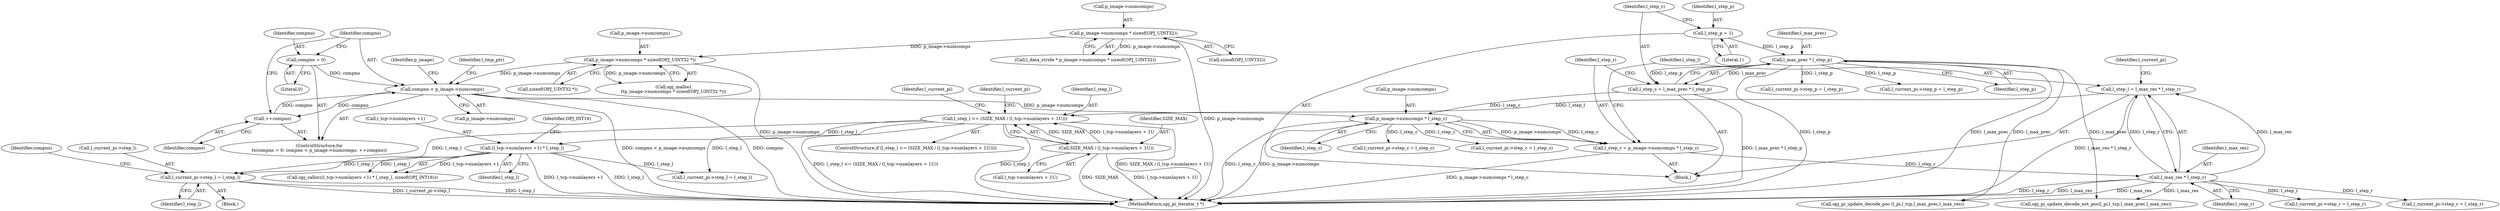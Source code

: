 digraph "0_openjpeg_c16bc057ba3f125051c9966cf1f5b68a05681de4@pointer" {
"1000583" [label="(Call,l_current_pi->step_l = l_step_l)"];
"1000340" [label="(Call,l_step_l <= (SIZE_MAX / (l_tcp->numlayers + 1U)))"];
"1000326" [label="(Call,l_step_l = l_max_res * l_step_r)"];
"1000328" [label="(Call,l_max_res * l_step_r)"];
"1000319" [label="(Call,l_step_r = p_image->numcomps * l_step_c)"];
"1000321" [label="(Call,p_image->numcomps * l_step_c)"];
"1000274" [label="(Call,compno < p_image->numcomps)"];
"1000279" [label="(Call,++compno)"];
"1000271" [label="(Call,compno = 0)"];
"1000237" [label="(Call,p_image->numcomps * sizeof(OPJ_UINT32 *))"];
"1000220" [label="(Call,p_image->numcomps * sizeof(OPJ_UINT32))"];
"1000314" [label="(Call,l_step_c = l_max_prec * l_step_p)"];
"1000316" [label="(Call,l_max_prec * l_step_p)"];
"1000311" [label="(Call,l_step_p = 1)"];
"1000342" [label="(Call,SIZE_MAX / (l_tcp->numlayers + 1U))"];
"1000357" [label="(Call,(l_tcp->numlayers +1) * l_step_l)"];
"1000365" [label="(Identifier,OPJ_INT16)"];
"1000343" [label="(Identifier,SIZE_MAX)"];
"1000326" [label="(Call,l_step_l = l_max_res * l_step_r)"];
"1000312" [label="(Identifier,l_step_p)"];
"1000274" [label="(Call,compno < p_image->numcomps)"];
"1000699" [label="(Call,opj_pi_update_decode_poc (l_pi,l_tcp,l_max_prec,l_max_res))"];
"1000279" [label="(Call,++compno)"];
"1000220" [label="(Call,p_image->numcomps * sizeof(OPJ_UINT32))"];
"1000583" [label="(Call,l_current_pi->step_l = l_step_l)"];
"1000291" [label="(Identifier,p_image)"];
"1000332" [label="(Identifier,l_current_pi)"];
"1000340" [label="(Call,l_step_l <= (SIZE_MAX / (l_tcp->numlayers + 1U)))"];
"1000421" [label="(Call,l_current_pi->step_c = l_step_c)"];
"1000237" [label="(Call,p_image->numcomps * sizeof(OPJ_UINT32 *))"];
"1000587" [label="(Identifier,l_step_l)"];
"1000221" [label="(Call,p_image->numcomps)"];
"1000315" [label="(Identifier,l_step_c)"];
"1000356" [label="(Call,opj_calloc((l_tcp->numlayers +1) * l_step_l, sizeof(OPJ_INT16)))"];
"1000590" [label="(Identifier,compno)"];
"1000127" [label="(Block,)"];
"1000325" [label="(Identifier,l_step_c)"];
"1000369" [label="(Identifier,l_current_pi)"];
"1000578" [label="(Call,l_current_pi->step_r = l_step_r)"];
"1000426" [label="(Call,l_current_pi->step_r = l_step_r)"];
"1000270" [label="(ControlStructure,for\n\t\t(compno = 0; compno < p_image->numcomps; ++compno))"];
"1000275" [label="(Identifier,compno)"];
"1000236" [label="(Call,opj_malloc(\n\t\tp_image->numcomps * sizeof(OPJ_UINT32 *)))"];
"1000284" [label="(Identifier,l_tmp_ptr)"];
"1000311" [label="(Call,l_step_p = 1)"];
"1000319" [label="(Call,l_step_r = p_image->numcomps * l_step_c)"];
"1000363" [label="(Identifier,l_step_l)"];
"1000431" [label="(Call,l_current_pi->step_l = l_step_l)"];
"1000328" [label="(Call,l_max_res * l_step_r)"];
"1000276" [label="(Call,p_image->numcomps)"];
"1000573" [label="(Call,l_current_pi->step_c = l_step_c)"];
"1000342" [label="(Call,SIZE_MAX / (l_tcp->numlayers + 1U))"];
"1000322" [label="(Call,p_image->numcomps)"];
"1000320" [label="(Identifier,l_step_r)"];
"1000318" [label="(Identifier,l_step_p)"];
"1000568" [label="(Call,l_current_pi->step_p = l_step_p)"];
"1000272" [label="(Identifier,compno)"];
"1000241" [label="(Call,sizeof(OPJ_UINT32 *))"];
"1000238" [label="(Call,p_image->numcomps)"];
"1000713" [label="(MethodReturn,opj_pi_iterator_t *)"];
"1000339" [label="(ControlStructure,if (l_step_l <= (SIZE_MAX / (l_tcp->numlayers + 1U))))"];
"1000352" [label="(Identifier,l_current_pi)"];
"1000224" [label="(Call,sizeof(OPJ_UINT32))"];
"1000344" [label="(Call,l_tcp->numlayers + 1U)"];
"1000532" [label="(Block,)"];
"1000313" [label="(Literal,1)"];
"1000273" [label="(Literal,0)"];
"1000280" [label="(Identifier,compno)"];
"1000317" [label="(Identifier,l_max_prec)"];
"1000218" [label="(Call,l_data_stride * p_image->numcomps * sizeof(OPJ_UINT32))"];
"1000358" [label="(Call,l_tcp->numlayers +1)"];
"1000341" [label="(Identifier,l_step_l)"];
"1000321" [label="(Call,p_image->numcomps * l_step_c)"];
"1000271" [label="(Call,compno = 0)"];
"1000330" [label="(Identifier,l_step_r)"];
"1000584" [label="(Call,l_current_pi->step_l)"];
"1000357" [label="(Call,(l_tcp->numlayers +1) * l_step_l)"];
"1000329" [label="(Identifier,l_max_res)"];
"1000706" [label="(Call,opj_pi_update_decode_not_poc(l_pi,l_tcp,l_max_prec,l_max_res))"];
"1000316" [label="(Call,l_max_prec * l_step_p)"];
"1000416" [label="(Call,l_current_pi->step_p = l_step_p)"];
"1000314" [label="(Call,l_step_c = l_max_prec * l_step_p)"];
"1000327" [label="(Identifier,l_step_l)"];
"1000583" -> "1000532"  [label="AST: "];
"1000583" -> "1000587"  [label="CFG: "];
"1000584" -> "1000583"  [label="AST: "];
"1000587" -> "1000583"  [label="AST: "];
"1000590" -> "1000583"  [label="CFG: "];
"1000583" -> "1000713"  [label="DDG: l_current_pi->step_l"];
"1000583" -> "1000713"  [label="DDG: l_step_l"];
"1000340" -> "1000583"  [label="DDG: l_step_l"];
"1000357" -> "1000583"  [label="DDG: l_step_l"];
"1000340" -> "1000339"  [label="AST: "];
"1000340" -> "1000342"  [label="CFG: "];
"1000341" -> "1000340"  [label="AST: "];
"1000342" -> "1000340"  [label="AST: "];
"1000352" -> "1000340"  [label="CFG: "];
"1000369" -> "1000340"  [label="CFG: "];
"1000340" -> "1000713"  [label="DDG: SIZE_MAX / (l_tcp->numlayers + 1U)"];
"1000340" -> "1000713"  [label="DDG: l_step_l <= (SIZE_MAX / (l_tcp->numlayers + 1U))"];
"1000340" -> "1000713"  [label="DDG: l_step_l"];
"1000326" -> "1000340"  [label="DDG: l_step_l"];
"1000342" -> "1000340"  [label="DDG: SIZE_MAX"];
"1000342" -> "1000340"  [label="DDG: l_tcp->numlayers + 1U"];
"1000340" -> "1000357"  [label="DDG: l_step_l"];
"1000340" -> "1000431"  [label="DDG: l_step_l"];
"1000326" -> "1000127"  [label="AST: "];
"1000326" -> "1000328"  [label="CFG: "];
"1000327" -> "1000326"  [label="AST: "];
"1000328" -> "1000326"  [label="AST: "];
"1000332" -> "1000326"  [label="CFG: "];
"1000326" -> "1000713"  [label="DDG: l_max_res * l_step_r"];
"1000328" -> "1000326"  [label="DDG: l_max_res"];
"1000328" -> "1000326"  [label="DDG: l_step_r"];
"1000328" -> "1000330"  [label="CFG: "];
"1000329" -> "1000328"  [label="AST: "];
"1000330" -> "1000328"  [label="AST: "];
"1000328" -> "1000713"  [label="DDG: l_max_res"];
"1000328" -> "1000713"  [label="DDG: l_step_r"];
"1000319" -> "1000328"  [label="DDG: l_step_r"];
"1000328" -> "1000426"  [label="DDG: l_step_r"];
"1000328" -> "1000578"  [label="DDG: l_step_r"];
"1000328" -> "1000699"  [label="DDG: l_max_res"];
"1000328" -> "1000706"  [label="DDG: l_max_res"];
"1000319" -> "1000127"  [label="AST: "];
"1000319" -> "1000321"  [label="CFG: "];
"1000320" -> "1000319"  [label="AST: "];
"1000321" -> "1000319"  [label="AST: "];
"1000327" -> "1000319"  [label="CFG: "];
"1000319" -> "1000713"  [label="DDG: p_image->numcomps * l_step_c"];
"1000321" -> "1000319"  [label="DDG: p_image->numcomps"];
"1000321" -> "1000319"  [label="DDG: l_step_c"];
"1000321" -> "1000325"  [label="CFG: "];
"1000322" -> "1000321"  [label="AST: "];
"1000325" -> "1000321"  [label="AST: "];
"1000321" -> "1000713"  [label="DDG: p_image->numcomps"];
"1000321" -> "1000713"  [label="DDG: l_step_c"];
"1000274" -> "1000321"  [label="DDG: p_image->numcomps"];
"1000314" -> "1000321"  [label="DDG: l_step_c"];
"1000321" -> "1000421"  [label="DDG: l_step_c"];
"1000321" -> "1000573"  [label="DDG: l_step_c"];
"1000274" -> "1000270"  [label="AST: "];
"1000274" -> "1000276"  [label="CFG: "];
"1000275" -> "1000274"  [label="AST: "];
"1000276" -> "1000274"  [label="AST: "];
"1000284" -> "1000274"  [label="CFG: "];
"1000291" -> "1000274"  [label="CFG: "];
"1000274" -> "1000713"  [label="DDG: compno"];
"1000274" -> "1000713"  [label="DDG: compno < p_image->numcomps"];
"1000279" -> "1000274"  [label="DDG: compno"];
"1000271" -> "1000274"  [label="DDG: compno"];
"1000237" -> "1000274"  [label="DDG: p_image->numcomps"];
"1000274" -> "1000279"  [label="DDG: compno"];
"1000279" -> "1000270"  [label="AST: "];
"1000279" -> "1000280"  [label="CFG: "];
"1000280" -> "1000279"  [label="AST: "];
"1000275" -> "1000279"  [label="CFG: "];
"1000271" -> "1000270"  [label="AST: "];
"1000271" -> "1000273"  [label="CFG: "];
"1000272" -> "1000271"  [label="AST: "];
"1000273" -> "1000271"  [label="AST: "];
"1000275" -> "1000271"  [label="CFG: "];
"1000237" -> "1000236"  [label="AST: "];
"1000237" -> "1000241"  [label="CFG: "];
"1000238" -> "1000237"  [label="AST: "];
"1000241" -> "1000237"  [label="AST: "];
"1000236" -> "1000237"  [label="CFG: "];
"1000237" -> "1000713"  [label="DDG: p_image->numcomps"];
"1000237" -> "1000236"  [label="DDG: p_image->numcomps"];
"1000220" -> "1000237"  [label="DDG: p_image->numcomps"];
"1000220" -> "1000218"  [label="AST: "];
"1000220" -> "1000224"  [label="CFG: "];
"1000221" -> "1000220"  [label="AST: "];
"1000224" -> "1000220"  [label="AST: "];
"1000218" -> "1000220"  [label="CFG: "];
"1000220" -> "1000713"  [label="DDG: p_image->numcomps"];
"1000220" -> "1000218"  [label="DDG: p_image->numcomps"];
"1000314" -> "1000127"  [label="AST: "];
"1000314" -> "1000316"  [label="CFG: "];
"1000315" -> "1000314"  [label="AST: "];
"1000316" -> "1000314"  [label="AST: "];
"1000320" -> "1000314"  [label="CFG: "];
"1000314" -> "1000713"  [label="DDG: l_max_prec * l_step_p"];
"1000316" -> "1000314"  [label="DDG: l_max_prec"];
"1000316" -> "1000314"  [label="DDG: l_step_p"];
"1000316" -> "1000318"  [label="CFG: "];
"1000317" -> "1000316"  [label="AST: "];
"1000318" -> "1000316"  [label="AST: "];
"1000316" -> "1000713"  [label="DDG: l_step_p"];
"1000316" -> "1000713"  [label="DDG: l_max_prec"];
"1000311" -> "1000316"  [label="DDG: l_step_p"];
"1000316" -> "1000416"  [label="DDG: l_step_p"];
"1000316" -> "1000568"  [label="DDG: l_step_p"];
"1000316" -> "1000699"  [label="DDG: l_max_prec"];
"1000316" -> "1000706"  [label="DDG: l_max_prec"];
"1000311" -> "1000127"  [label="AST: "];
"1000311" -> "1000313"  [label="CFG: "];
"1000312" -> "1000311"  [label="AST: "];
"1000313" -> "1000311"  [label="AST: "];
"1000315" -> "1000311"  [label="CFG: "];
"1000342" -> "1000344"  [label="CFG: "];
"1000343" -> "1000342"  [label="AST: "];
"1000344" -> "1000342"  [label="AST: "];
"1000342" -> "1000713"  [label="DDG: l_tcp->numlayers + 1U"];
"1000342" -> "1000713"  [label="DDG: SIZE_MAX"];
"1000357" -> "1000356"  [label="AST: "];
"1000357" -> "1000363"  [label="CFG: "];
"1000358" -> "1000357"  [label="AST: "];
"1000363" -> "1000357"  [label="AST: "];
"1000365" -> "1000357"  [label="CFG: "];
"1000357" -> "1000713"  [label="DDG: l_tcp->numlayers +1"];
"1000357" -> "1000713"  [label="DDG: l_step_l"];
"1000357" -> "1000356"  [label="DDG: l_tcp->numlayers +1"];
"1000357" -> "1000356"  [label="DDG: l_step_l"];
"1000357" -> "1000431"  [label="DDG: l_step_l"];
}
